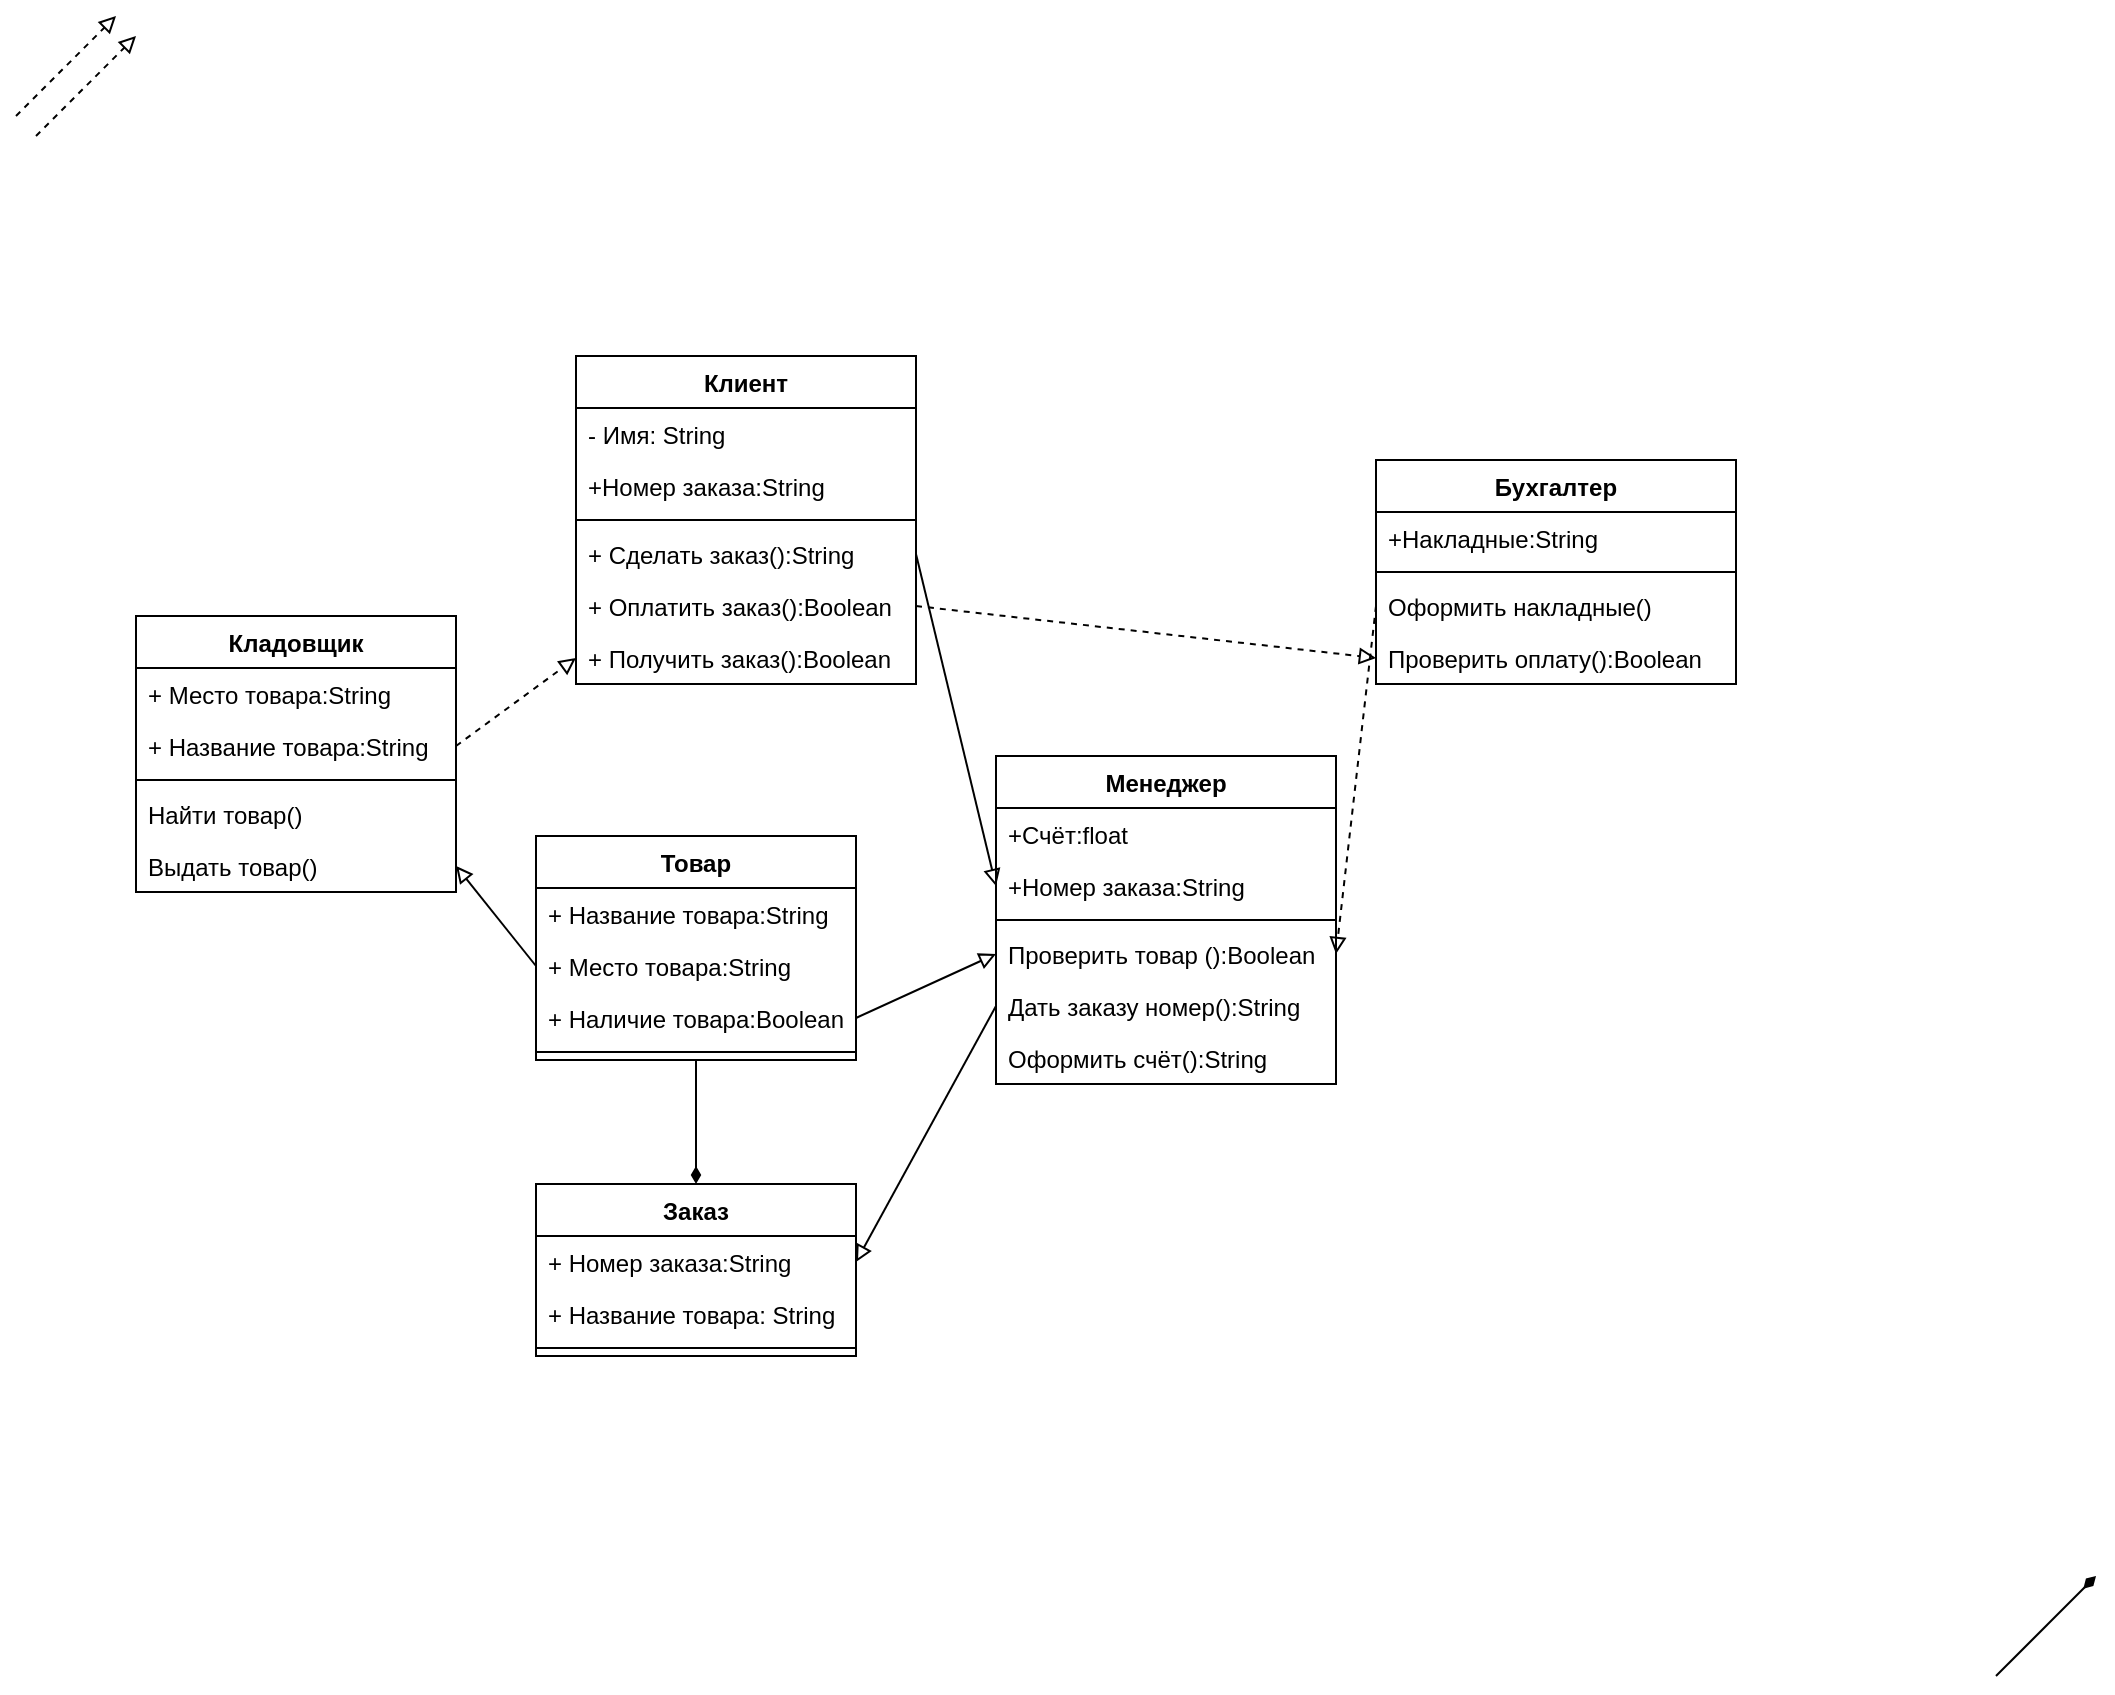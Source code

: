 <mxfile version="22.0.5" type="device">
  <diagram name="Страница — 1" id="R0BH_FZP71epo6WoeN6T">
    <mxGraphModel dx="1829" dy="1746" grid="1" gridSize="10" guides="1" tooltips="1" connect="1" arrows="1" fold="1" page="1" pageScale="1" pageWidth="827" pageHeight="1169" math="0" shadow="0">
      <root>
        <mxCell id="0" />
        <mxCell id="1" parent="0" />
        <mxCell id="JaINIwejF_NNP6COEzYv-24" value="Клиент" style="swimlane;fontStyle=1;align=center;verticalAlign=top;childLayout=stackLayout;horizontal=1;startSize=26;horizontalStack=0;resizeParent=1;resizeParentMax=0;resizeLast=0;collapsible=1;marginBottom=0;whiteSpace=wrap;html=1;" vertex="1" parent="1">
          <mxGeometry x="60" y="-80" width="170" height="164" as="geometry" />
        </mxCell>
        <mxCell id="JaINIwejF_NNP6COEzYv-25" value="- Имя: String" style="text;strokeColor=none;fillColor=none;align=left;verticalAlign=top;spacingLeft=4;spacingRight=4;overflow=hidden;rotatable=0;points=[[0,0.5],[1,0.5]];portConstraint=eastwest;whiteSpace=wrap;html=1;" vertex="1" parent="JaINIwejF_NNP6COEzYv-24">
          <mxGeometry y="26" width="170" height="26" as="geometry" />
        </mxCell>
        <mxCell id="JaINIwejF_NNP6COEzYv-31" value="+Номер заказа:String" style="text;strokeColor=none;fillColor=none;align=left;verticalAlign=top;spacingLeft=4;spacingRight=4;overflow=hidden;rotatable=0;points=[[0,0.5],[1,0.5]];portConstraint=eastwest;whiteSpace=wrap;html=1;" vertex="1" parent="JaINIwejF_NNP6COEzYv-24">
          <mxGeometry y="52" width="170" height="26" as="geometry" />
        </mxCell>
        <mxCell id="JaINIwejF_NNP6COEzYv-26" value="" style="line;strokeWidth=1;fillColor=none;align=left;verticalAlign=middle;spacingTop=-1;spacingLeft=3;spacingRight=3;rotatable=0;labelPosition=right;points=[];portConstraint=eastwest;strokeColor=inherit;" vertex="1" parent="JaINIwejF_NNP6COEzYv-24">
          <mxGeometry y="78" width="170" height="8" as="geometry" />
        </mxCell>
        <mxCell id="JaINIwejF_NNP6COEzYv-27" value="+ Сделать заказ():String" style="text;strokeColor=none;fillColor=none;align=left;verticalAlign=top;spacingLeft=4;spacingRight=4;overflow=hidden;rotatable=0;points=[[0,0.5],[1,0.5]];portConstraint=eastwest;whiteSpace=wrap;html=1;" vertex="1" parent="JaINIwejF_NNP6COEzYv-24">
          <mxGeometry y="86" width="170" height="26" as="geometry" />
        </mxCell>
        <mxCell id="JaINIwejF_NNP6COEzYv-59" value="+ Оплатить заказ():Boolean" style="text;strokeColor=none;fillColor=none;align=left;verticalAlign=top;spacingLeft=4;spacingRight=4;overflow=hidden;rotatable=0;points=[[0,0.5],[1,0.5]];portConstraint=eastwest;whiteSpace=wrap;html=1;" vertex="1" parent="JaINIwejF_NNP6COEzYv-24">
          <mxGeometry y="112" width="170" height="26" as="geometry" />
        </mxCell>
        <mxCell id="JaINIwejF_NNP6COEzYv-29" value="+ Получить заказ():Boolean" style="text;strokeColor=none;fillColor=none;align=left;verticalAlign=top;spacingLeft=4;spacingRight=4;overflow=hidden;rotatable=0;points=[[0,0.5],[1,0.5]];portConstraint=eastwest;whiteSpace=wrap;html=1;" vertex="1" parent="JaINIwejF_NNP6COEzYv-24">
          <mxGeometry y="138" width="170" height="26" as="geometry" />
        </mxCell>
        <mxCell id="JaINIwejF_NNP6COEzYv-32" value="Заказ" style="swimlane;fontStyle=1;align=center;verticalAlign=top;childLayout=stackLayout;horizontal=1;startSize=26;horizontalStack=0;resizeParent=1;resizeParentMax=0;resizeLast=0;collapsible=1;marginBottom=0;whiteSpace=wrap;html=1;" vertex="1" parent="1">
          <mxGeometry x="40" y="334" width="160" height="86" as="geometry" />
        </mxCell>
        <mxCell id="JaINIwejF_NNP6COEzYv-33" value="+ Номер заказа:String" style="text;strokeColor=none;fillColor=none;align=left;verticalAlign=top;spacingLeft=4;spacingRight=4;overflow=hidden;rotatable=0;points=[[0,0.5],[1,0.5]];portConstraint=eastwest;whiteSpace=wrap;html=1;" vertex="1" parent="JaINIwejF_NNP6COEzYv-32">
          <mxGeometry y="26" width="160" height="26" as="geometry" />
        </mxCell>
        <mxCell id="JaINIwejF_NNP6COEzYv-42" value="+ Название товара: String" style="text;strokeColor=none;fillColor=none;align=left;verticalAlign=top;spacingLeft=4;spacingRight=4;overflow=hidden;rotatable=0;points=[[0,0.5],[1,0.5]];portConstraint=eastwest;whiteSpace=wrap;html=1;" vertex="1" parent="JaINIwejF_NNP6COEzYv-32">
          <mxGeometry y="52" width="160" height="26" as="geometry" />
        </mxCell>
        <mxCell id="JaINIwejF_NNP6COEzYv-34" value="" style="line;strokeWidth=1;fillColor=none;align=left;verticalAlign=middle;spacingTop=-1;spacingLeft=3;spacingRight=3;rotatable=0;labelPosition=right;points=[];portConstraint=eastwest;strokeColor=inherit;" vertex="1" parent="JaINIwejF_NNP6COEzYv-32">
          <mxGeometry y="78" width="160" height="8" as="geometry" />
        </mxCell>
        <mxCell id="JaINIwejF_NNP6COEzYv-43" value="Товар" style="swimlane;fontStyle=1;align=center;verticalAlign=top;childLayout=stackLayout;horizontal=1;startSize=26;horizontalStack=0;resizeParent=1;resizeParentMax=0;resizeLast=0;collapsible=1;marginBottom=0;whiteSpace=wrap;html=1;" vertex="1" parent="1">
          <mxGeometry x="40" y="160" width="160" height="112" as="geometry" />
        </mxCell>
        <mxCell id="JaINIwejF_NNP6COEzYv-44" value="+ Название товара:String" style="text;strokeColor=none;fillColor=none;align=left;verticalAlign=top;spacingLeft=4;spacingRight=4;overflow=hidden;rotatable=0;points=[[0,0.5],[1,0.5]];portConstraint=eastwest;whiteSpace=wrap;html=1;" vertex="1" parent="JaINIwejF_NNP6COEzYv-43">
          <mxGeometry y="26" width="160" height="26" as="geometry" />
        </mxCell>
        <mxCell id="JaINIwejF_NNP6COEzYv-63" value="+ Место товара:String" style="text;strokeColor=none;fillColor=none;align=left;verticalAlign=top;spacingLeft=4;spacingRight=4;overflow=hidden;rotatable=0;points=[[0,0.5],[1,0.5]];portConstraint=eastwest;whiteSpace=wrap;html=1;" vertex="1" parent="JaINIwejF_NNP6COEzYv-43">
          <mxGeometry y="52" width="160" height="26" as="geometry" />
        </mxCell>
        <mxCell id="JaINIwejF_NNP6COEzYv-71" value="+ Наличие товара:Boolean" style="text;strokeColor=none;fillColor=none;align=left;verticalAlign=top;spacingLeft=4;spacingRight=4;overflow=hidden;rotatable=0;points=[[0,0.5],[1,0.5]];portConstraint=eastwest;whiteSpace=wrap;html=1;" vertex="1" parent="JaINIwejF_NNP6COEzYv-43">
          <mxGeometry y="78" width="160" height="26" as="geometry" />
        </mxCell>
        <mxCell id="JaINIwejF_NNP6COEzYv-45" value="" style="line;strokeWidth=1;fillColor=none;align=left;verticalAlign=middle;spacingTop=-1;spacingLeft=3;spacingRight=3;rotatable=0;labelPosition=right;points=[];portConstraint=eastwest;strokeColor=inherit;" vertex="1" parent="JaINIwejF_NNP6COEzYv-43">
          <mxGeometry y="104" width="160" height="8" as="geometry" />
        </mxCell>
        <mxCell id="JaINIwejF_NNP6COEzYv-47" value="Бухгалтер" style="swimlane;fontStyle=1;align=center;verticalAlign=top;childLayout=stackLayout;horizontal=1;startSize=26;horizontalStack=0;resizeParent=1;resizeParentMax=0;resizeLast=0;collapsible=1;marginBottom=0;whiteSpace=wrap;html=1;" vertex="1" parent="1">
          <mxGeometry x="460" y="-28" width="180" height="112" as="geometry" />
        </mxCell>
        <mxCell id="JaINIwejF_NNP6COEzYv-48" value="+Накладные:String" style="text;strokeColor=none;fillColor=none;align=left;verticalAlign=top;spacingLeft=4;spacingRight=4;overflow=hidden;rotatable=0;points=[[0,0.5],[1,0.5]];portConstraint=eastwest;whiteSpace=wrap;html=1;" vertex="1" parent="JaINIwejF_NNP6COEzYv-47">
          <mxGeometry y="26" width="180" height="26" as="geometry" />
        </mxCell>
        <mxCell id="JaINIwejF_NNP6COEzYv-49" value="" style="line;strokeWidth=1;fillColor=none;align=left;verticalAlign=middle;spacingTop=-1;spacingLeft=3;spacingRight=3;rotatable=0;labelPosition=right;points=[];portConstraint=eastwest;strokeColor=inherit;" vertex="1" parent="JaINIwejF_NNP6COEzYv-47">
          <mxGeometry y="52" width="180" height="8" as="geometry" />
        </mxCell>
        <mxCell id="JaINIwejF_NNP6COEzYv-50" value="Оформить накладные()" style="text;strokeColor=none;fillColor=none;align=left;verticalAlign=top;spacingLeft=4;spacingRight=4;overflow=hidden;rotatable=0;points=[[0,0.5],[1,0.5]];portConstraint=eastwest;whiteSpace=wrap;html=1;" vertex="1" parent="JaINIwejF_NNP6COEzYv-47">
          <mxGeometry y="60" width="180" height="26" as="geometry" />
        </mxCell>
        <mxCell id="JaINIwejF_NNP6COEzYv-76" value="Проверить оплату():Boolean" style="text;strokeColor=none;fillColor=none;align=left;verticalAlign=top;spacingLeft=4;spacingRight=4;overflow=hidden;rotatable=0;points=[[0,0.5],[1,0.5]];portConstraint=eastwest;whiteSpace=wrap;html=1;" vertex="1" parent="JaINIwejF_NNP6COEzYv-47">
          <mxGeometry y="86" width="180" height="26" as="geometry" />
        </mxCell>
        <mxCell id="JaINIwejF_NNP6COEzYv-51" value="Менеджер" style="swimlane;fontStyle=1;align=center;verticalAlign=top;childLayout=stackLayout;horizontal=1;startSize=26;horizontalStack=0;resizeParent=1;resizeParentMax=0;resizeLast=0;collapsible=1;marginBottom=0;whiteSpace=wrap;html=1;" vertex="1" parent="1">
          <mxGeometry x="270" y="120" width="170" height="164" as="geometry" />
        </mxCell>
        <mxCell id="JaINIwejF_NNP6COEzYv-52" value="+Счёт:float" style="text;strokeColor=none;fillColor=none;align=left;verticalAlign=top;spacingLeft=4;spacingRight=4;overflow=hidden;rotatable=0;points=[[0,0.5],[1,0.5]];portConstraint=eastwest;whiteSpace=wrap;html=1;" vertex="1" parent="JaINIwejF_NNP6COEzYv-51">
          <mxGeometry y="26" width="170" height="26" as="geometry" />
        </mxCell>
        <mxCell id="JaINIwejF_NNP6COEzYv-74" value="+Номер заказа:String" style="text;strokeColor=none;fillColor=none;align=left;verticalAlign=top;spacingLeft=4;spacingRight=4;overflow=hidden;rotatable=0;points=[[0,0.5],[1,0.5]];portConstraint=eastwest;whiteSpace=wrap;html=1;" vertex="1" parent="JaINIwejF_NNP6COEzYv-51">
          <mxGeometry y="52" width="170" height="26" as="geometry" />
        </mxCell>
        <mxCell id="JaINIwejF_NNP6COEzYv-53" value="" style="line;strokeWidth=1;fillColor=none;align=left;verticalAlign=middle;spacingTop=-1;spacingLeft=3;spacingRight=3;rotatable=0;labelPosition=right;points=[];portConstraint=eastwest;strokeColor=inherit;" vertex="1" parent="JaINIwejF_NNP6COEzYv-51">
          <mxGeometry y="78" width="170" height="8" as="geometry" />
        </mxCell>
        <mxCell id="JaINIwejF_NNP6COEzYv-54" value="Проверить товар ():Boolean" style="text;strokeColor=none;fillColor=none;align=left;verticalAlign=top;spacingLeft=4;spacingRight=4;overflow=hidden;rotatable=0;points=[[0,0.5],[1,0.5]];portConstraint=eastwest;whiteSpace=wrap;html=1;" vertex="1" parent="JaINIwejF_NNP6COEzYv-51">
          <mxGeometry y="86" width="170" height="26" as="geometry" />
        </mxCell>
        <mxCell id="JaINIwejF_NNP6COEzYv-72" value="Дать заказу номер():String" style="text;strokeColor=none;fillColor=none;align=left;verticalAlign=top;spacingLeft=4;spacingRight=4;overflow=hidden;rotatable=0;points=[[0,0.5],[1,0.5]];portConstraint=eastwest;whiteSpace=wrap;html=1;" vertex="1" parent="JaINIwejF_NNP6COEzYv-51">
          <mxGeometry y="112" width="170" height="26" as="geometry" />
        </mxCell>
        <mxCell id="JaINIwejF_NNP6COEzYv-73" value="Оформить счёт():String" style="text;strokeColor=none;fillColor=none;align=left;verticalAlign=top;spacingLeft=4;spacingRight=4;overflow=hidden;rotatable=0;points=[[0,0.5],[1,0.5]];portConstraint=eastwest;whiteSpace=wrap;html=1;" vertex="1" parent="JaINIwejF_NNP6COEzYv-51">
          <mxGeometry y="138" width="170" height="26" as="geometry" />
        </mxCell>
        <mxCell id="JaINIwejF_NNP6COEzYv-55" value="Кладовщик" style="swimlane;fontStyle=1;align=center;verticalAlign=top;childLayout=stackLayout;horizontal=1;startSize=26;horizontalStack=0;resizeParent=1;resizeParentMax=0;resizeLast=0;collapsible=1;marginBottom=0;whiteSpace=wrap;html=1;" vertex="1" parent="1">
          <mxGeometry x="-160" y="50" width="160" height="138" as="geometry" />
        </mxCell>
        <mxCell id="JaINIwejF_NNP6COEzYv-56" value="+ Место товара:String" style="text;strokeColor=none;fillColor=none;align=left;verticalAlign=top;spacingLeft=4;spacingRight=4;overflow=hidden;rotatable=0;points=[[0,0.5],[1,0.5]];portConstraint=eastwest;whiteSpace=wrap;html=1;" vertex="1" parent="JaINIwejF_NNP6COEzYv-55">
          <mxGeometry y="26" width="160" height="26" as="geometry" />
        </mxCell>
        <mxCell id="JaINIwejF_NNP6COEzYv-64" value="+ Название товара:String" style="text;strokeColor=none;fillColor=none;align=left;verticalAlign=top;spacingLeft=4;spacingRight=4;overflow=hidden;rotatable=0;points=[[0,0.5],[1,0.5]];portConstraint=eastwest;whiteSpace=wrap;html=1;" vertex="1" parent="JaINIwejF_NNP6COEzYv-55">
          <mxGeometry y="52" width="160" height="26" as="geometry" />
        </mxCell>
        <mxCell id="JaINIwejF_NNP6COEzYv-57" value="" style="line;strokeWidth=1;fillColor=none;align=left;verticalAlign=middle;spacingTop=-1;spacingLeft=3;spacingRight=3;rotatable=0;labelPosition=right;points=[];portConstraint=eastwest;strokeColor=inherit;" vertex="1" parent="JaINIwejF_NNP6COEzYv-55">
          <mxGeometry y="78" width="160" height="8" as="geometry" />
        </mxCell>
        <mxCell id="JaINIwejF_NNP6COEzYv-58" value="Найти товар()" style="text;strokeColor=none;fillColor=none;align=left;verticalAlign=top;spacingLeft=4;spacingRight=4;overflow=hidden;rotatable=0;points=[[0,0.5],[1,0.5]];portConstraint=eastwest;whiteSpace=wrap;html=1;" vertex="1" parent="JaINIwejF_NNP6COEzYv-55">
          <mxGeometry y="86" width="160" height="26" as="geometry" />
        </mxCell>
        <mxCell id="JaINIwejF_NNP6COEzYv-60" value="Выдать товар()" style="text;strokeColor=none;fillColor=none;align=left;verticalAlign=top;spacingLeft=4;spacingRight=4;overflow=hidden;rotatable=0;points=[[0,0.5],[1,0.5]];portConstraint=eastwest;whiteSpace=wrap;html=1;" vertex="1" parent="JaINIwejF_NNP6COEzYv-55">
          <mxGeometry y="112" width="160" height="26" as="geometry" />
        </mxCell>
        <mxCell id="JaINIwejF_NNP6COEzYv-83" value="" style="endArrow=block;html=1;rounded=0;endFill=0;exitX=0;exitY=0.5;exitDx=0;exitDy=0;entryX=1;entryY=0.5;entryDx=0;entryDy=0;" edge="1" parent="1" source="JaINIwejF_NNP6COEzYv-72" target="JaINIwejF_NNP6COEzYv-33">
          <mxGeometry width="50" height="50" relative="1" as="geometry">
            <mxPoint x="390" y="360" as="sourcePoint" />
            <mxPoint x="440" y="310" as="targetPoint" />
          </mxGeometry>
        </mxCell>
        <mxCell id="JaINIwejF_NNP6COEzYv-87" value="" style="endArrow=diamondThin;html=1;rounded=0;endFill=1;exitX=0.5;exitY=1;exitDx=0;exitDy=0;entryX=0.5;entryY=0;entryDx=0;entryDy=0;" edge="1" parent="1" source="JaINIwejF_NNP6COEzYv-43" target="JaINIwejF_NNP6COEzYv-32">
          <mxGeometry width="50" height="50" relative="1" as="geometry">
            <mxPoint x="740" y="644" as="sourcePoint" />
            <mxPoint x="790" y="594" as="targetPoint" />
          </mxGeometry>
        </mxCell>
        <mxCell id="JaINIwejF_NNP6COEzYv-90" value="" style="endArrow=diamondThin;html=1;rounded=0;endFill=1;" edge="1" parent="1">
          <mxGeometry width="50" height="50" relative="1" as="geometry">
            <mxPoint x="770" y="580" as="sourcePoint" />
            <mxPoint x="820" y="530" as="targetPoint" />
          </mxGeometry>
        </mxCell>
        <mxCell id="JaINIwejF_NNP6COEzYv-93" value="" style="endArrow=block;html=1;rounded=0;endFill=0;exitX=1;exitY=0.5;exitDx=0;exitDy=0;entryX=0;entryY=0.5;entryDx=0;entryDy=0;" edge="1" parent="1" source="JaINIwejF_NNP6COEzYv-27" target="JaINIwejF_NNP6COEzYv-74">
          <mxGeometry width="50" height="50" relative="1" as="geometry">
            <mxPoint x="320" as="sourcePoint" />
            <mxPoint x="370" y="-50" as="targetPoint" />
          </mxGeometry>
        </mxCell>
        <mxCell id="JaINIwejF_NNP6COEzYv-96" value="" style="endArrow=block;html=1;rounded=0;endFill=0;exitX=1;exitY=0.5;exitDx=0;exitDy=0;entryX=0;entryY=0.5;entryDx=0;entryDy=0;" edge="1" parent="1" source="JaINIwejF_NNP6COEzYv-71" target="JaINIwejF_NNP6COEzYv-54">
          <mxGeometry width="50" height="50" relative="1" as="geometry">
            <mxPoint x="210" y="204" as="sourcePoint" />
            <mxPoint x="260" y="154" as="targetPoint" />
          </mxGeometry>
        </mxCell>
        <mxCell id="JaINIwejF_NNP6COEzYv-101" value="" style="endArrow=block;html=1;rounded=0;endFill=0;dashed=1;exitX=1;exitY=0.5;exitDx=0;exitDy=0;entryX=0;entryY=0.5;entryDx=0;entryDy=0;" edge="1" parent="1" source="JaINIwejF_NNP6COEzYv-59" target="JaINIwejF_NNP6COEzYv-76">
          <mxGeometry width="50" height="50" relative="1" as="geometry">
            <mxPoint x="360" y="10" as="sourcePoint" />
            <mxPoint x="410" y="-40" as="targetPoint" />
          </mxGeometry>
        </mxCell>
        <mxCell id="JaINIwejF_NNP6COEzYv-102" value="" style="endArrow=block;html=1;rounded=0;endFill=0;exitX=0;exitY=0.5;exitDx=0;exitDy=0;entryX=1;entryY=0.5;entryDx=0;entryDy=0;" edge="1" parent="1" source="JaINIwejF_NNP6COEzYv-63" target="JaINIwejF_NNP6COEzYv-60">
          <mxGeometry width="50" height="50" relative="1" as="geometry">
            <mxPoint x="-40" y="170" as="sourcePoint" />
            <mxPoint x="10" y="120" as="targetPoint" />
          </mxGeometry>
        </mxCell>
        <mxCell id="JaINIwejF_NNP6COEzYv-104" value="" style="endArrow=block;html=1;rounded=0;endFill=0;dashed=1;" edge="1" parent="1">
          <mxGeometry width="50" height="50" relative="1" as="geometry">
            <mxPoint x="-220" y="-200" as="sourcePoint" />
            <mxPoint x="-170" y="-250" as="targetPoint" />
          </mxGeometry>
        </mxCell>
        <mxCell id="JaINIwejF_NNP6COEzYv-105" value="" style="endArrow=block;html=1;rounded=0;endFill=0;dashed=1;" edge="1" parent="1">
          <mxGeometry width="50" height="50" relative="1" as="geometry">
            <mxPoint x="-210" y="-190" as="sourcePoint" />
            <mxPoint x="-160" y="-240" as="targetPoint" />
          </mxGeometry>
        </mxCell>
        <mxCell id="JaINIwejF_NNP6COEzYv-106" value="" style="endArrow=block;html=1;rounded=0;endFill=0;dashed=1;exitX=1;exitY=0.5;exitDx=0;exitDy=0;entryX=0;entryY=0.5;entryDx=0;entryDy=0;" edge="1" parent="1" source="JaINIwejF_NNP6COEzYv-64" target="JaINIwejF_NNP6COEzYv-29">
          <mxGeometry width="50" height="50" relative="1" as="geometry">
            <mxPoint x="-200" y="-180" as="sourcePoint" />
            <mxPoint x="-150" y="-230" as="targetPoint" />
          </mxGeometry>
        </mxCell>
        <mxCell id="JaINIwejF_NNP6COEzYv-107" value="" style="endArrow=block;html=1;rounded=0;endFill=0;dashed=1;exitX=0;exitY=0.5;exitDx=0;exitDy=0;entryX=1;entryY=0.5;entryDx=0;entryDy=0;" edge="1" parent="1" source="JaINIwejF_NNP6COEzYv-50" target="JaINIwejF_NNP6COEzYv-54">
          <mxGeometry width="50" height="50" relative="1" as="geometry">
            <mxPoint x="155" y="670" as="sourcePoint" />
            <mxPoint x="205" y="620" as="targetPoint" />
          </mxGeometry>
        </mxCell>
      </root>
    </mxGraphModel>
  </diagram>
</mxfile>
